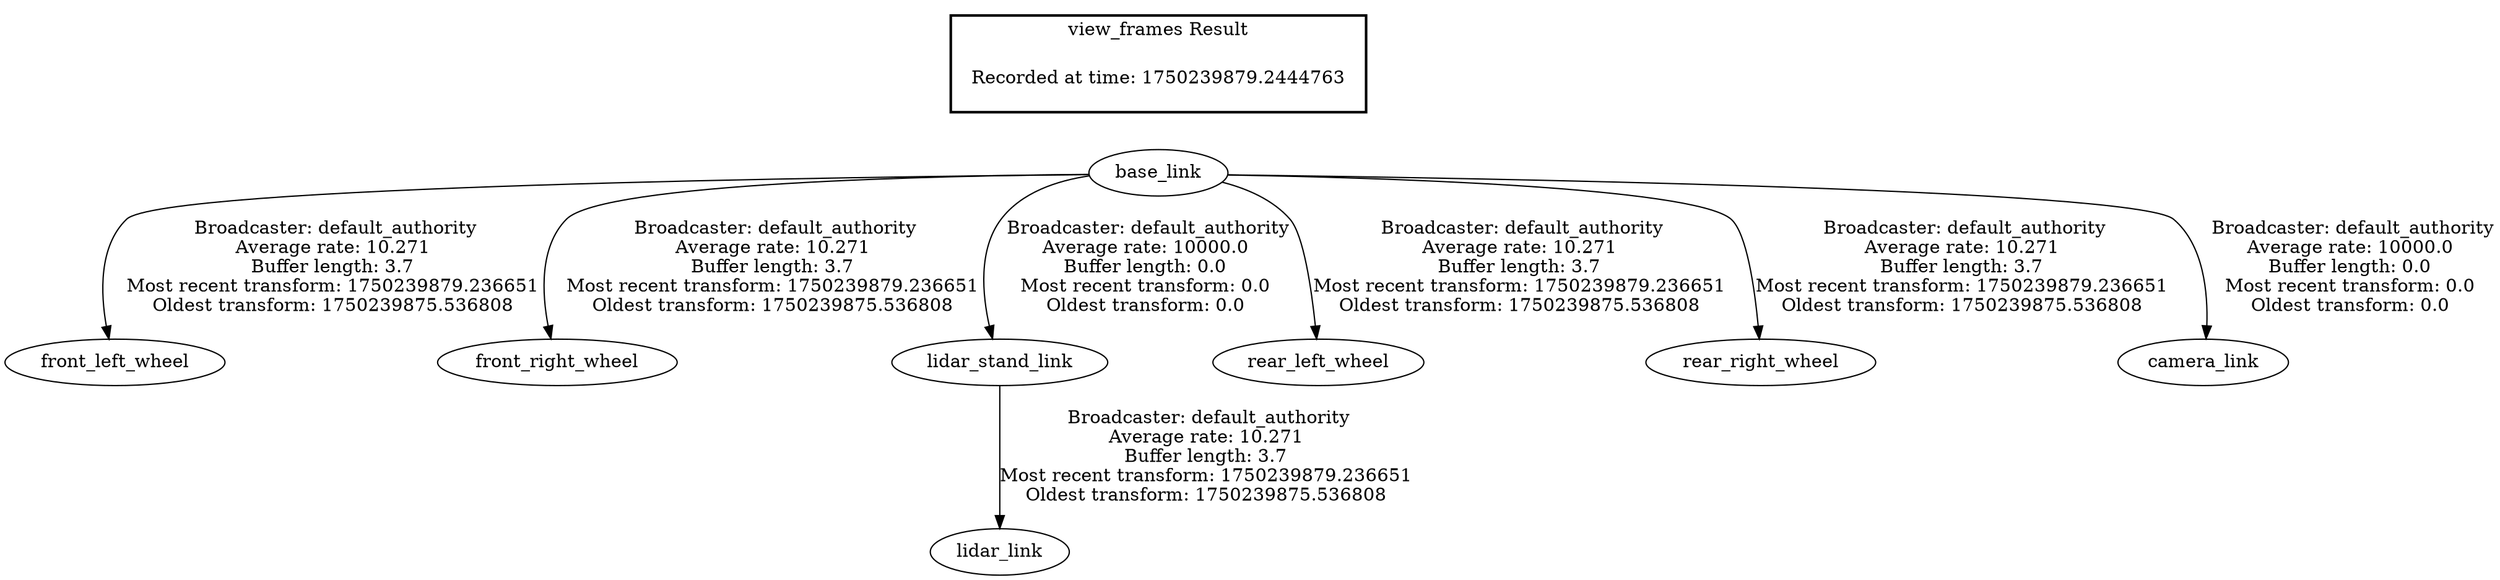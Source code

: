 digraph G {
"base_link" -> "front_left_wheel"[label=" Broadcaster: default_authority\nAverage rate: 10.271\nBuffer length: 3.7\nMost recent transform: 1750239879.236651\nOldest transform: 1750239875.536808\n"];
"base_link" -> "front_right_wheel"[label=" Broadcaster: default_authority\nAverage rate: 10.271\nBuffer length: 3.7\nMost recent transform: 1750239879.236651\nOldest transform: 1750239875.536808\n"];
"lidar_stand_link" -> "lidar_link"[label=" Broadcaster: default_authority\nAverage rate: 10.271\nBuffer length: 3.7\nMost recent transform: 1750239879.236651\nOldest transform: 1750239875.536808\n"];
"base_link" -> "lidar_stand_link"[label=" Broadcaster: default_authority\nAverage rate: 10000.0\nBuffer length: 0.0\nMost recent transform: 0.0\nOldest transform: 0.0\n"];
"base_link" -> "rear_left_wheel"[label=" Broadcaster: default_authority\nAverage rate: 10.271\nBuffer length: 3.7\nMost recent transform: 1750239879.236651\nOldest transform: 1750239875.536808\n"];
"base_link" -> "rear_right_wheel"[label=" Broadcaster: default_authority\nAverage rate: 10.271\nBuffer length: 3.7\nMost recent transform: 1750239879.236651\nOldest transform: 1750239875.536808\n"];
"base_link" -> "camera_link"[label=" Broadcaster: default_authority\nAverage rate: 10000.0\nBuffer length: 0.0\nMost recent transform: 0.0\nOldest transform: 0.0\n"];
edge [style=invis];
 subgraph cluster_legend { style=bold; color=black; label ="view_frames Result";
"Recorded at time: 1750239879.2444763"[ shape=plaintext ] ;
}->"base_link";
}